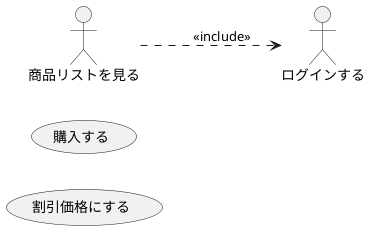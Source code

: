@startuml 包含
left to right direction
    left to right direction
    usecase 割引価格にする
    usecase 購入する
    商品リストを見る ..> ログインする:<< include >>

@enduml